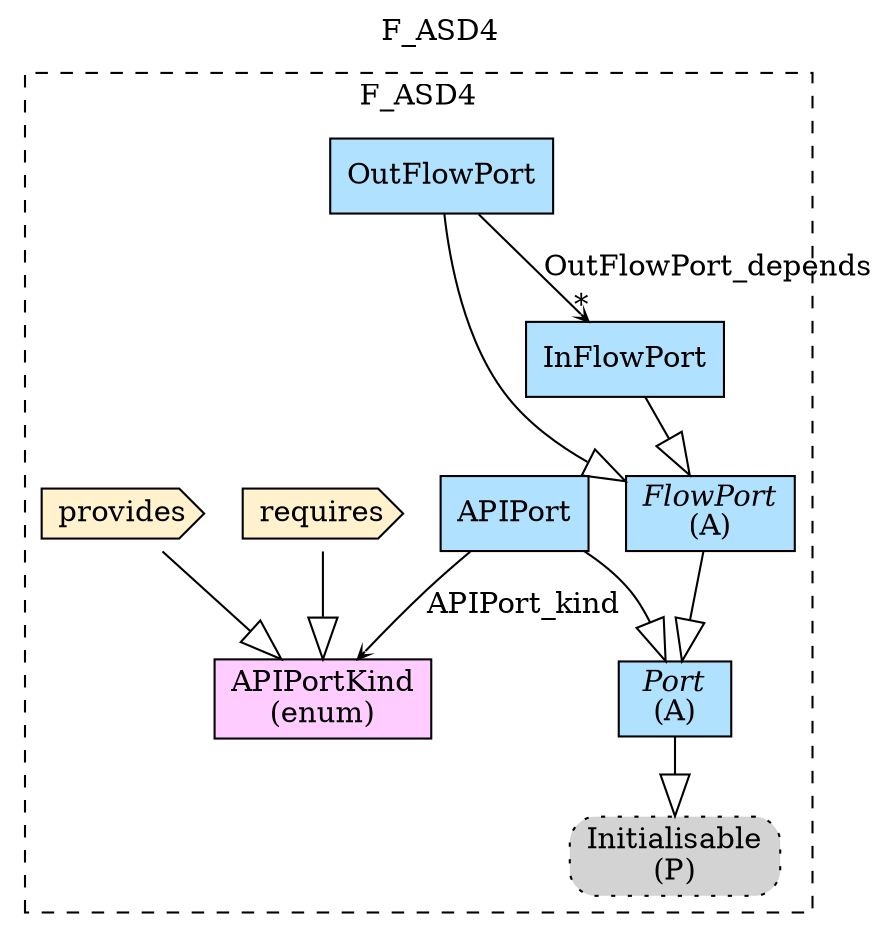 digraph {graph[label=F_ASD4,labelloc=tl,labelfontsize=12];
subgraph cluster_F_ASD4{style=dashed;label=F_ASD4;
"PInitialisable"[shape=box,fillcolor=lightgray,style ="rounded,filled,dotted",label=<Initialisable<br/>(P)>];
"Port"[shape=record,fillcolor=lightskyblue1,style = filled,label=<{<I>Port</I><br/>(A)}>];
"FlowPort"[shape=record,fillcolor=lightskyblue1,style = filled,label=<{<I>FlowPort</I><br/>(A)}>];
"APIPort"[shape=record,fillcolor=lightskyblue1,style = filled,label="APIPort"];
"InFlowPort"[shape=record,fillcolor=lightskyblue1,style = filled,label="InFlowPort"];
"OutFlowPort"[shape=record,fillcolor=lightskyblue1,style = filled,label="OutFlowPort"];
"requires"[shape=cds,fillcolor="#FFF2CC",style = filled,label="requires"];
"provides"[shape=cds,fillcolor="#FFF2CC",style = filled,label="provides"];
"APIPortKind"[shape=record,fillcolor="#FFCCFF",style = filled,label="APIPortKind\l(enum)"];

"requires"->"APIPortKind"[arrowhead=onormal,arrowsize=2.0];
"provides"->"APIPortKind"[arrowhead=onormal,arrowsize=2.0];
"APIPort"->"APIPortKind"[label="APIPort_kind",arrowhead=vee,headlabel="",arrowsize=.5];
"Port"->"PInitialisable"[arrowhead=onormal,arrowsize=2.0];
"FlowPort"->"Port"[arrowhead=onormal,arrowsize=2.0];
"APIPort"->"Port"[arrowhead=onormal,arrowsize=2.0];
"InFlowPort"->"FlowPort"[arrowhead=onormal,arrowsize=2.0];
"OutFlowPort"->"FlowPort"[arrowhead=onormal,arrowsize=2.0];
"OutFlowPort"->"InFlowPort"[label="OutFlowPort_depends",arrowhead=vee,headlabel="*",arrowsize=.5];

}

}